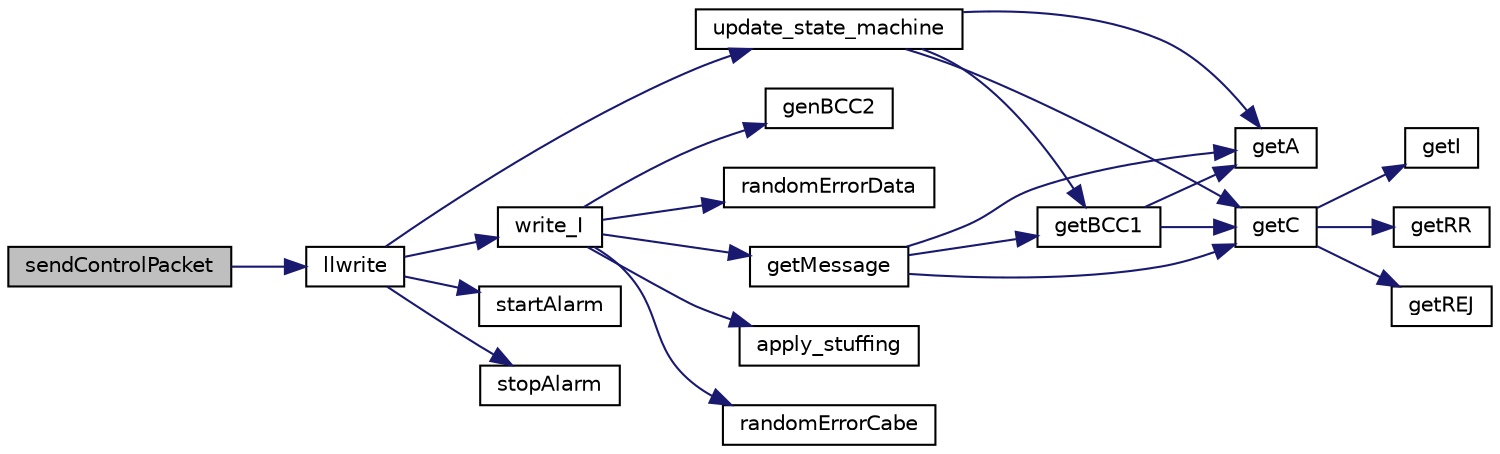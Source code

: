 digraph "sendControlPacket"
{
  edge [fontname="Helvetica",fontsize="10",labelfontname="Helvetica",labelfontsize="10"];
  node [fontname="Helvetica",fontsize="10",shape=record];
  rankdir="LR";
  Node1 [label="sendControlPacket",height=0.2,width=0.4,color="black", fillcolor="grey75", style="filled", fontcolor="black"];
  Node1 -> Node2 [color="midnightblue",fontsize="10",style="solid",fontname="Helvetica"];
  Node2 [label="llwrite",height=0.2,width=0.4,color="black", fillcolor="white", style="filled",URL="$_data_link_protocol_8c.html#a7566fe39434784a0bc29e8b0e64485fc"];
  Node2 -> Node3 [color="midnightblue",fontsize="10",style="solid",fontname="Helvetica"];
  Node3 [label="write_I",height=0.2,width=0.4,color="black", fillcolor="white", style="filled",URL="$_data_link_protocol_8c.html#ab455e0521aa499284c844ee6f8e26598"];
  Node3 -> Node4 [color="midnightblue",fontsize="10",style="solid",fontname="Helvetica"];
  Node4 [label="getMessage",height=0.2,width=0.4,color="black", fillcolor="white", style="filled",URL="$_data_link_protocol_8c.html#a15fda084e7c867a3bbec56c610d51328"];
  Node4 -> Node5 [color="midnightblue",fontsize="10",style="solid",fontname="Helvetica"];
  Node5 [label="getA",height=0.2,width=0.4,color="black", fillcolor="white", style="filled",URL="$_data_link_protocol_8c.html#a6a7b7f464b479f94feff8d9a00b18641"];
  Node4 -> Node6 [color="midnightblue",fontsize="10",style="solid",fontname="Helvetica"];
  Node6 [label="getC",height=0.2,width=0.4,color="black", fillcolor="white", style="filled",URL="$_data_link_protocol_8c.html#aaa901ccedf05fba90552bdacbd11d3e9"];
  Node6 -> Node7 [color="midnightblue",fontsize="10",style="solid",fontname="Helvetica"];
  Node7 [label="getI",height=0.2,width=0.4,color="black", fillcolor="white", style="filled",URL="$_data_link_protocol_8c.html#a1e4dbedff6dab62b362ac8ce0c34db2b"];
  Node6 -> Node8 [color="midnightblue",fontsize="10",style="solid",fontname="Helvetica"];
  Node8 [label="getRR",height=0.2,width=0.4,color="black", fillcolor="white", style="filled",URL="$_data_link_protocol_8c.html#a61563a2133275f81530af205df721370"];
  Node6 -> Node9 [color="midnightblue",fontsize="10",style="solid",fontname="Helvetica"];
  Node9 [label="getREJ",height=0.2,width=0.4,color="black", fillcolor="white", style="filled",URL="$_data_link_protocol_8c.html#abaa3708a048ddc5767862379efc6a548"];
  Node4 -> Node10 [color="midnightblue",fontsize="10",style="solid",fontname="Helvetica"];
  Node10 [label="getBCC1",height=0.2,width=0.4,color="black", fillcolor="white", style="filled",URL="$_data_link_protocol_8c.html#afa532baada4350c6ed5b8193170b419d"];
  Node10 -> Node5 [color="midnightblue",fontsize="10",style="solid",fontname="Helvetica"];
  Node10 -> Node6 [color="midnightblue",fontsize="10",style="solid",fontname="Helvetica"];
  Node3 -> Node11 [color="midnightblue",fontsize="10",style="solid",fontname="Helvetica"];
  Node11 [label="randomErrorCabe",height=0.2,width=0.4,color="black", fillcolor="white", style="filled",URL="$_data_link_protocol_8c.html#a0897e8adf83062f90d9c40d7150a65da"];
  Node3 -> Node12 [color="midnightblue",fontsize="10",style="solid",fontname="Helvetica"];
  Node12 [label="genBCC2",height=0.2,width=0.4,color="black", fillcolor="white", style="filled",URL="$_data_link_protocol_8c.html#adac0fd13500fe1f22cd9c00f46b13c05"];
  Node3 -> Node13 [color="midnightblue",fontsize="10",style="solid",fontname="Helvetica"];
  Node13 [label="randomErrorData",height=0.2,width=0.4,color="black", fillcolor="white", style="filled",URL="$_data_link_protocol_8c.html#ad02f9034be15b43af6a10458ac425729"];
  Node3 -> Node14 [color="midnightblue",fontsize="10",style="solid",fontname="Helvetica"];
  Node14 [label="apply_stuffing",height=0.2,width=0.4,color="black", fillcolor="white", style="filled",URL="$_data_link_protocol_8c.html#a5e3fb24a4fa1e5809512f2231866446c"];
  Node2 -> Node15 [color="midnightblue",fontsize="10",style="solid",fontname="Helvetica"];
  Node15 [label="startAlarm",height=0.2,width=0.4,color="black", fillcolor="white", style="filled",URL="$_data_link_protocol_8c.html#a49297b2b7505288d30cfe8a7e5ed19eb"];
  Node2 -> Node16 [color="midnightblue",fontsize="10",style="solid",fontname="Helvetica"];
  Node16 [label="update_state_machine",height=0.2,width=0.4,color="black", fillcolor="white", style="filled",URL="$_data_link_protocol_8c.html#ae6b9522ed0e0617707ec39205ac3d66b"];
  Node16 -> Node5 [color="midnightblue",fontsize="10",style="solid",fontname="Helvetica"];
  Node16 -> Node6 [color="midnightblue",fontsize="10",style="solid",fontname="Helvetica"];
  Node16 -> Node10 [color="midnightblue",fontsize="10",style="solid",fontname="Helvetica"];
  Node2 -> Node17 [color="midnightblue",fontsize="10",style="solid",fontname="Helvetica"];
  Node17 [label="stopAlarm",height=0.2,width=0.4,color="black", fillcolor="white", style="filled",URL="$_data_link_protocol_8c.html#a7ae58fc4d576671de97e4eab7d92d8ce"];
}
